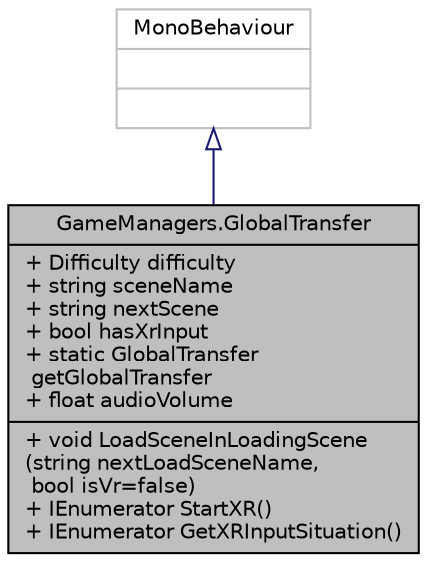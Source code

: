 digraph "GameManagers.GlobalTransfer"
{
 // INTERACTIVE_SVG=YES
 // LATEX_PDF_SIZE
  edge [fontname="Helvetica",fontsize="10",labelfontname="Helvetica",labelfontsize="10"];
  node [fontname="Helvetica",fontsize="10",shape=record];
  Node1 [label="{GameManagers.GlobalTransfer\n|+ Difficulty difficulty\l+ string sceneName\l+ string nextScene\l+ bool hasXrInput\l+ static GlobalTransfer\l getGlobalTransfer\l+ float audioVolume\l|+ void LoadSceneInLoadingScene\l(string nextLoadSceneName,\l bool isVr=false)\l+ IEnumerator StartXR()\l+ IEnumerator GetXRInputSituation()\l}",height=0.2,width=0.4,color="black", fillcolor="grey75", style="filled", fontcolor="black",tooltip="全局信息传递"];
  Node2 -> Node1 [dir="back",color="midnightblue",fontsize="10",style="solid",arrowtail="onormal",fontname="Helvetica"];
  Node2 [label="{MonoBehaviour\n||}",height=0.2,width=0.4,color="grey75", fillcolor="white", style="filled",tooltip=" "];
}
